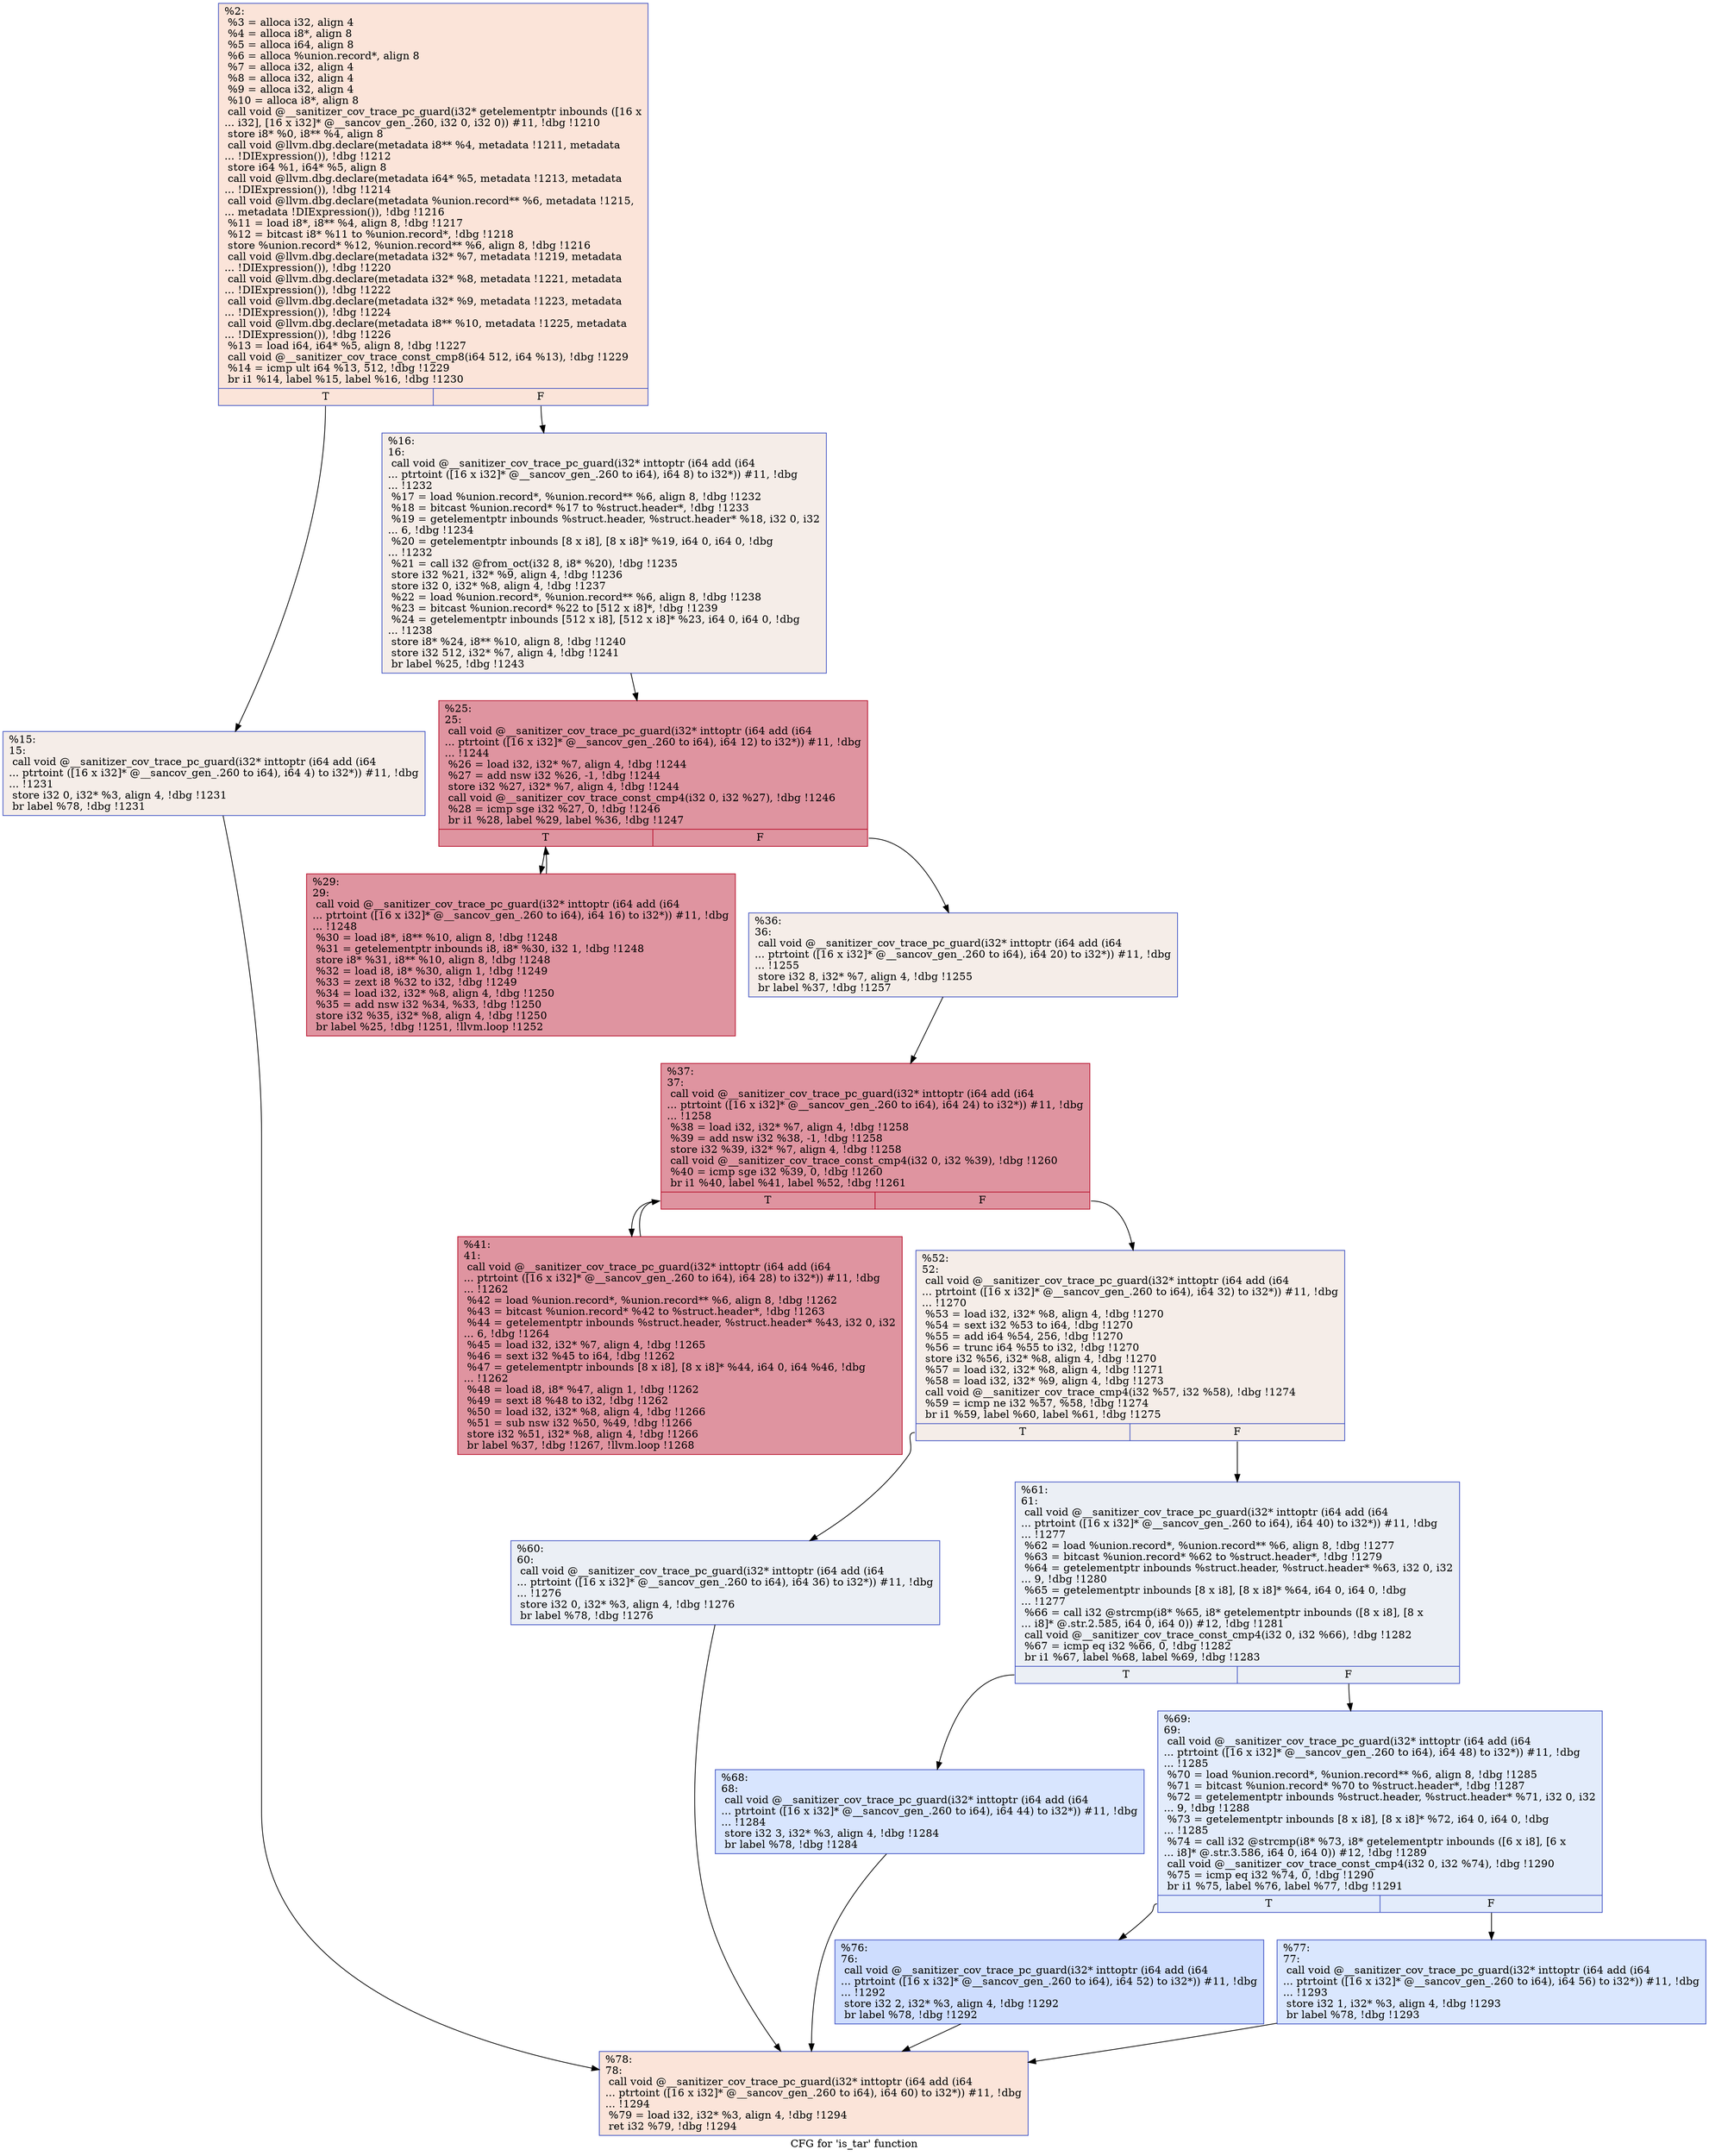 digraph "CFG for 'is_tar' function" {
	label="CFG for 'is_tar' function";

	Node0x555555dc3030 [shape=record,color="#3d50c3ff", style=filled, fillcolor="#f5c1a970",label="{%2:\l  %3 = alloca i32, align 4\l  %4 = alloca i8*, align 8\l  %5 = alloca i64, align 8\l  %6 = alloca %union.record*, align 8\l  %7 = alloca i32, align 4\l  %8 = alloca i32, align 4\l  %9 = alloca i32, align 4\l  %10 = alloca i8*, align 8\l  call void @__sanitizer_cov_trace_pc_guard(i32* getelementptr inbounds ([16 x\l... i32], [16 x i32]* @__sancov_gen_.260, i32 0, i32 0)) #11, !dbg !1210\l  store i8* %0, i8** %4, align 8\l  call void @llvm.dbg.declare(metadata i8** %4, metadata !1211, metadata\l... !DIExpression()), !dbg !1212\l  store i64 %1, i64* %5, align 8\l  call void @llvm.dbg.declare(metadata i64* %5, metadata !1213, metadata\l... !DIExpression()), !dbg !1214\l  call void @llvm.dbg.declare(metadata %union.record** %6, metadata !1215,\l... metadata !DIExpression()), !dbg !1216\l  %11 = load i8*, i8** %4, align 8, !dbg !1217\l  %12 = bitcast i8* %11 to %union.record*, !dbg !1218\l  store %union.record* %12, %union.record** %6, align 8, !dbg !1216\l  call void @llvm.dbg.declare(metadata i32* %7, metadata !1219, metadata\l... !DIExpression()), !dbg !1220\l  call void @llvm.dbg.declare(metadata i32* %8, metadata !1221, metadata\l... !DIExpression()), !dbg !1222\l  call void @llvm.dbg.declare(metadata i32* %9, metadata !1223, metadata\l... !DIExpression()), !dbg !1224\l  call void @llvm.dbg.declare(metadata i8** %10, metadata !1225, metadata\l... !DIExpression()), !dbg !1226\l  %13 = load i64, i64* %5, align 8, !dbg !1227\l  call void @__sanitizer_cov_trace_const_cmp8(i64 512, i64 %13), !dbg !1229\l  %14 = icmp ult i64 %13, 512, !dbg !1229\l  br i1 %14, label %15, label %16, !dbg !1230\l|{<s0>T|<s1>F}}"];
	Node0x555555dc3030:s0 -> Node0x555555dc3170;
	Node0x555555dc3030:s1 -> Node0x555555dc31c0;
	Node0x555555dc3170 [shape=record,color="#3d50c3ff", style=filled, fillcolor="#e8d6cc70",label="{%15:\l15:                                               \l  call void @__sanitizer_cov_trace_pc_guard(i32* inttoptr (i64 add (i64\l... ptrtoint ([16 x i32]* @__sancov_gen_.260 to i64), i64 4) to i32*)) #11, !dbg\l... !1231\l  store i32 0, i32* %3, align 4, !dbg !1231\l  br label %78, !dbg !1231\l}"];
	Node0x555555dc3170 -> Node0x555555dc35d0;
	Node0x555555dc31c0 [shape=record,color="#3d50c3ff", style=filled, fillcolor="#e8d6cc70",label="{%16:\l16:                                               \l  call void @__sanitizer_cov_trace_pc_guard(i32* inttoptr (i64 add (i64\l... ptrtoint ([16 x i32]* @__sancov_gen_.260 to i64), i64 8) to i32*)) #11, !dbg\l... !1232\l  %17 = load %union.record*, %union.record** %6, align 8, !dbg !1232\l  %18 = bitcast %union.record* %17 to %struct.header*, !dbg !1233\l  %19 = getelementptr inbounds %struct.header, %struct.header* %18, i32 0, i32\l... 6, !dbg !1234\l  %20 = getelementptr inbounds [8 x i8], [8 x i8]* %19, i64 0, i64 0, !dbg\l... !1232\l  %21 = call i32 @from_oct(i32 8, i8* %20), !dbg !1235\l  store i32 %21, i32* %9, align 4, !dbg !1236\l  store i32 0, i32* %8, align 4, !dbg !1237\l  %22 = load %union.record*, %union.record** %6, align 8, !dbg !1238\l  %23 = bitcast %union.record* %22 to [512 x i8]*, !dbg !1239\l  %24 = getelementptr inbounds [512 x i8], [512 x i8]* %23, i64 0, i64 0, !dbg\l... !1238\l  store i8* %24, i8** %10, align 8, !dbg !1240\l  store i32 512, i32* %7, align 4, !dbg !1241\l  br label %25, !dbg !1243\l}"];
	Node0x555555dc31c0 -> Node0x555555dc3210;
	Node0x555555dc3210 [shape=record,color="#b70d28ff", style=filled, fillcolor="#b70d2870",label="{%25:\l25:                                               \l  call void @__sanitizer_cov_trace_pc_guard(i32* inttoptr (i64 add (i64\l... ptrtoint ([16 x i32]* @__sancov_gen_.260 to i64), i64 12) to i32*)) #11, !dbg\l... !1244\l  %26 = load i32, i32* %7, align 4, !dbg !1244\l  %27 = add nsw i32 %26, -1, !dbg !1244\l  store i32 %27, i32* %7, align 4, !dbg !1244\l  call void @__sanitizer_cov_trace_const_cmp4(i32 0, i32 %27), !dbg !1246\l  %28 = icmp sge i32 %27, 0, !dbg !1246\l  br i1 %28, label %29, label %36, !dbg !1247\l|{<s0>T|<s1>F}}"];
	Node0x555555dc3210:s0 -> Node0x555555dc3260;
	Node0x555555dc3210:s1 -> Node0x555555dc32b0;
	Node0x555555dc3260 [shape=record,color="#b70d28ff", style=filled, fillcolor="#b70d2870",label="{%29:\l29:                                               \l  call void @__sanitizer_cov_trace_pc_guard(i32* inttoptr (i64 add (i64\l... ptrtoint ([16 x i32]* @__sancov_gen_.260 to i64), i64 16) to i32*)) #11, !dbg\l... !1248\l  %30 = load i8*, i8** %10, align 8, !dbg !1248\l  %31 = getelementptr inbounds i8, i8* %30, i32 1, !dbg !1248\l  store i8* %31, i8** %10, align 8, !dbg !1248\l  %32 = load i8, i8* %30, align 1, !dbg !1249\l  %33 = zext i8 %32 to i32, !dbg !1249\l  %34 = load i32, i32* %8, align 4, !dbg !1250\l  %35 = add nsw i32 %34, %33, !dbg !1250\l  store i32 %35, i32* %8, align 4, !dbg !1250\l  br label %25, !dbg !1251, !llvm.loop !1252\l}"];
	Node0x555555dc3260 -> Node0x555555dc3210;
	Node0x555555dc32b0 [shape=record,color="#3d50c3ff", style=filled, fillcolor="#e8d6cc70",label="{%36:\l36:                                               \l  call void @__sanitizer_cov_trace_pc_guard(i32* inttoptr (i64 add (i64\l... ptrtoint ([16 x i32]* @__sancov_gen_.260 to i64), i64 20) to i32*)) #11, !dbg\l... !1255\l  store i32 8, i32* %7, align 4, !dbg !1255\l  br label %37, !dbg !1257\l}"];
	Node0x555555dc32b0 -> Node0x555555dc3300;
	Node0x555555dc3300 [shape=record,color="#b70d28ff", style=filled, fillcolor="#b70d2870",label="{%37:\l37:                                               \l  call void @__sanitizer_cov_trace_pc_guard(i32* inttoptr (i64 add (i64\l... ptrtoint ([16 x i32]* @__sancov_gen_.260 to i64), i64 24) to i32*)) #11, !dbg\l... !1258\l  %38 = load i32, i32* %7, align 4, !dbg !1258\l  %39 = add nsw i32 %38, -1, !dbg !1258\l  store i32 %39, i32* %7, align 4, !dbg !1258\l  call void @__sanitizer_cov_trace_const_cmp4(i32 0, i32 %39), !dbg !1260\l  %40 = icmp sge i32 %39, 0, !dbg !1260\l  br i1 %40, label %41, label %52, !dbg !1261\l|{<s0>T|<s1>F}}"];
	Node0x555555dc3300:s0 -> Node0x555555dc3350;
	Node0x555555dc3300:s1 -> Node0x555555dc33a0;
	Node0x555555dc3350 [shape=record,color="#b70d28ff", style=filled, fillcolor="#b70d2870",label="{%41:\l41:                                               \l  call void @__sanitizer_cov_trace_pc_guard(i32* inttoptr (i64 add (i64\l... ptrtoint ([16 x i32]* @__sancov_gen_.260 to i64), i64 28) to i32*)) #11, !dbg\l... !1262\l  %42 = load %union.record*, %union.record** %6, align 8, !dbg !1262\l  %43 = bitcast %union.record* %42 to %struct.header*, !dbg !1263\l  %44 = getelementptr inbounds %struct.header, %struct.header* %43, i32 0, i32\l... 6, !dbg !1264\l  %45 = load i32, i32* %7, align 4, !dbg !1265\l  %46 = sext i32 %45 to i64, !dbg !1262\l  %47 = getelementptr inbounds [8 x i8], [8 x i8]* %44, i64 0, i64 %46, !dbg\l... !1262\l  %48 = load i8, i8* %47, align 1, !dbg !1262\l  %49 = sext i8 %48 to i32, !dbg !1262\l  %50 = load i32, i32* %8, align 4, !dbg !1266\l  %51 = sub nsw i32 %50, %49, !dbg !1266\l  store i32 %51, i32* %8, align 4, !dbg !1266\l  br label %37, !dbg !1267, !llvm.loop !1268\l}"];
	Node0x555555dc3350 -> Node0x555555dc3300;
	Node0x555555dc33a0 [shape=record,color="#3d50c3ff", style=filled, fillcolor="#e8d6cc70",label="{%52:\l52:                                               \l  call void @__sanitizer_cov_trace_pc_guard(i32* inttoptr (i64 add (i64\l... ptrtoint ([16 x i32]* @__sancov_gen_.260 to i64), i64 32) to i32*)) #11, !dbg\l... !1270\l  %53 = load i32, i32* %8, align 4, !dbg !1270\l  %54 = sext i32 %53 to i64, !dbg !1270\l  %55 = add i64 %54, 256, !dbg !1270\l  %56 = trunc i64 %55 to i32, !dbg !1270\l  store i32 %56, i32* %8, align 4, !dbg !1270\l  %57 = load i32, i32* %8, align 4, !dbg !1271\l  %58 = load i32, i32* %9, align 4, !dbg !1273\l  call void @__sanitizer_cov_trace_cmp4(i32 %57, i32 %58), !dbg !1274\l  %59 = icmp ne i32 %57, %58, !dbg !1274\l  br i1 %59, label %60, label %61, !dbg !1275\l|{<s0>T|<s1>F}}"];
	Node0x555555dc33a0:s0 -> Node0x555555dc33f0;
	Node0x555555dc33a0:s1 -> Node0x555555dc3440;
	Node0x555555dc33f0 [shape=record,color="#3d50c3ff", style=filled, fillcolor="#d1dae970",label="{%60:\l60:                                               \l  call void @__sanitizer_cov_trace_pc_guard(i32* inttoptr (i64 add (i64\l... ptrtoint ([16 x i32]* @__sancov_gen_.260 to i64), i64 36) to i32*)) #11, !dbg\l... !1276\l  store i32 0, i32* %3, align 4, !dbg !1276\l  br label %78, !dbg !1276\l}"];
	Node0x555555dc33f0 -> Node0x555555dc35d0;
	Node0x555555dc3440 [shape=record,color="#3d50c3ff", style=filled, fillcolor="#d1dae970",label="{%61:\l61:                                               \l  call void @__sanitizer_cov_trace_pc_guard(i32* inttoptr (i64 add (i64\l... ptrtoint ([16 x i32]* @__sancov_gen_.260 to i64), i64 40) to i32*)) #11, !dbg\l... !1277\l  %62 = load %union.record*, %union.record** %6, align 8, !dbg !1277\l  %63 = bitcast %union.record* %62 to %struct.header*, !dbg !1279\l  %64 = getelementptr inbounds %struct.header, %struct.header* %63, i32 0, i32\l... 9, !dbg !1280\l  %65 = getelementptr inbounds [8 x i8], [8 x i8]* %64, i64 0, i64 0, !dbg\l... !1277\l  %66 = call i32 @strcmp(i8* %65, i8* getelementptr inbounds ([8 x i8], [8 x\l... i8]* @.str.2.585, i64 0, i64 0)) #12, !dbg !1281\l  call void @__sanitizer_cov_trace_const_cmp4(i32 0, i32 %66), !dbg !1282\l  %67 = icmp eq i32 %66, 0, !dbg !1282\l  br i1 %67, label %68, label %69, !dbg !1283\l|{<s0>T|<s1>F}}"];
	Node0x555555dc3440:s0 -> Node0x555555dc3490;
	Node0x555555dc3440:s1 -> Node0x555555dc34e0;
	Node0x555555dc3490 [shape=record,color="#3d50c3ff", style=filled, fillcolor="#a7c5fe70",label="{%68:\l68:                                               \l  call void @__sanitizer_cov_trace_pc_guard(i32* inttoptr (i64 add (i64\l... ptrtoint ([16 x i32]* @__sancov_gen_.260 to i64), i64 44) to i32*)) #11, !dbg\l... !1284\l  store i32 3, i32* %3, align 4, !dbg !1284\l  br label %78, !dbg !1284\l}"];
	Node0x555555dc3490 -> Node0x555555dc35d0;
	Node0x555555dc34e0 [shape=record,color="#3d50c3ff", style=filled, fillcolor="#bfd3f670",label="{%69:\l69:                                               \l  call void @__sanitizer_cov_trace_pc_guard(i32* inttoptr (i64 add (i64\l... ptrtoint ([16 x i32]* @__sancov_gen_.260 to i64), i64 48) to i32*)) #11, !dbg\l... !1285\l  %70 = load %union.record*, %union.record** %6, align 8, !dbg !1285\l  %71 = bitcast %union.record* %70 to %struct.header*, !dbg !1287\l  %72 = getelementptr inbounds %struct.header, %struct.header* %71, i32 0, i32\l... 9, !dbg !1288\l  %73 = getelementptr inbounds [8 x i8], [8 x i8]* %72, i64 0, i64 0, !dbg\l... !1285\l  %74 = call i32 @strcmp(i8* %73, i8* getelementptr inbounds ([6 x i8], [6 x\l... i8]* @.str.3.586, i64 0, i64 0)) #12, !dbg !1289\l  call void @__sanitizer_cov_trace_const_cmp4(i32 0, i32 %74), !dbg !1290\l  %75 = icmp eq i32 %74, 0, !dbg !1290\l  br i1 %75, label %76, label %77, !dbg !1291\l|{<s0>T|<s1>F}}"];
	Node0x555555dc34e0:s0 -> Node0x555555dc3530;
	Node0x555555dc34e0:s1 -> Node0x555555dc3580;
	Node0x555555dc3530 [shape=record,color="#3d50c3ff", style=filled, fillcolor="#8fb1fe70",label="{%76:\l76:                                               \l  call void @__sanitizer_cov_trace_pc_guard(i32* inttoptr (i64 add (i64\l... ptrtoint ([16 x i32]* @__sancov_gen_.260 to i64), i64 52) to i32*)) #11, !dbg\l... !1292\l  store i32 2, i32* %3, align 4, !dbg !1292\l  br label %78, !dbg !1292\l}"];
	Node0x555555dc3530 -> Node0x555555dc35d0;
	Node0x555555dc3580 [shape=record,color="#3d50c3ff", style=filled, fillcolor="#abc8fd70",label="{%77:\l77:                                               \l  call void @__sanitizer_cov_trace_pc_guard(i32* inttoptr (i64 add (i64\l... ptrtoint ([16 x i32]* @__sancov_gen_.260 to i64), i64 56) to i32*)) #11, !dbg\l... !1293\l  store i32 1, i32* %3, align 4, !dbg !1293\l  br label %78, !dbg !1293\l}"];
	Node0x555555dc3580 -> Node0x555555dc35d0;
	Node0x555555dc35d0 [shape=record,color="#3d50c3ff", style=filled, fillcolor="#f5c1a970",label="{%78:\l78:                                               \l  call void @__sanitizer_cov_trace_pc_guard(i32* inttoptr (i64 add (i64\l... ptrtoint ([16 x i32]* @__sancov_gen_.260 to i64), i64 60) to i32*)) #11, !dbg\l... !1294\l  %79 = load i32, i32* %3, align 4, !dbg !1294\l  ret i32 %79, !dbg !1294\l}"];
}
